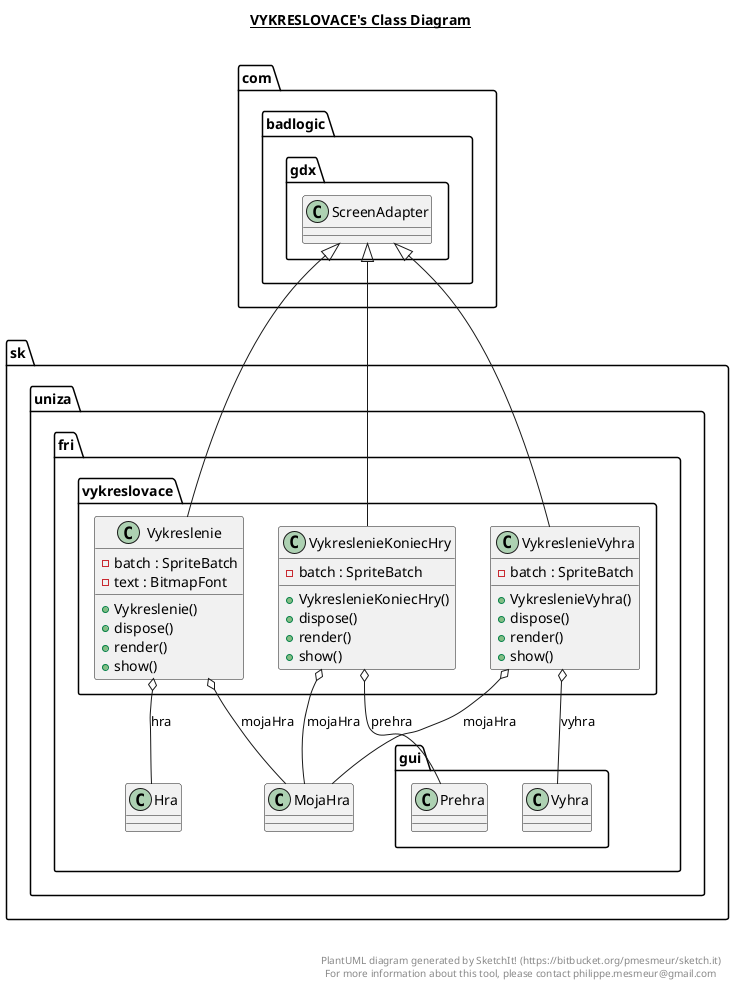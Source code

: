 @startuml

title __VYKRESLOVACE's Class Diagram__\n

  namespace sk.uniza.fri {
    namespace vykreslovace {
      class sk.uniza.fri.vykreslovace.Vykreslenie {
          - batch : SpriteBatch
          - text : BitmapFont
          + Vykreslenie()
          + dispose()
          + render()
          + show()
      }
    }
  }
  

  namespace sk.uniza.fri {
    namespace vykreslovace {
      class sk.uniza.fri.vykreslovace.VykreslenieKoniecHry {
          - batch : SpriteBatch
          + VykreslenieKoniecHry()
          + dispose()
          + render()
          + show()
      }
    }
  }
  

  namespace sk.uniza.fri {
    namespace vykreslovace {
      class sk.uniza.fri.vykreslovace.VykreslenieVyhra {
          - batch : SpriteBatch
          + VykreslenieVyhra()
          + dispose()
          + render()
          + show()
      }
    }
  }
  

  sk.uniza.fri.vykreslovace.Vykreslenie -up-|> com.badlogic.gdx.ScreenAdapter
  sk.uniza.fri.vykreslovace.Vykreslenie o-- sk.uniza.fri.Hra : hra
  sk.uniza.fri.vykreslovace.Vykreslenie o-- sk.uniza.fri.MojaHra : mojaHra
  sk.uniza.fri.vykreslovace.VykreslenieKoniecHry -up-|> com.badlogic.gdx.ScreenAdapter
  sk.uniza.fri.vykreslovace.VykreslenieKoniecHry o-- sk.uniza.fri.MojaHra : mojaHra
  sk.uniza.fri.vykreslovace.VykreslenieKoniecHry o-- sk.uniza.fri.gui.Prehra : prehra
  sk.uniza.fri.vykreslovace.VykreslenieVyhra -up-|> com.badlogic.gdx.ScreenAdapter
  sk.uniza.fri.vykreslovace.VykreslenieVyhra o-- sk.uniza.fri.MojaHra : mojaHra
  sk.uniza.fri.vykreslovace.VykreslenieVyhra o-- sk.uniza.fri.gui.Vyhra : vyhra


right footer


PlantUML diagram generated by SketchIt! (https://bitbucket.org/pmesmeur/sketch.it)
For more information about this tool, please contact philippe.mesmeur@gmail.com
endfooter

@enduml
